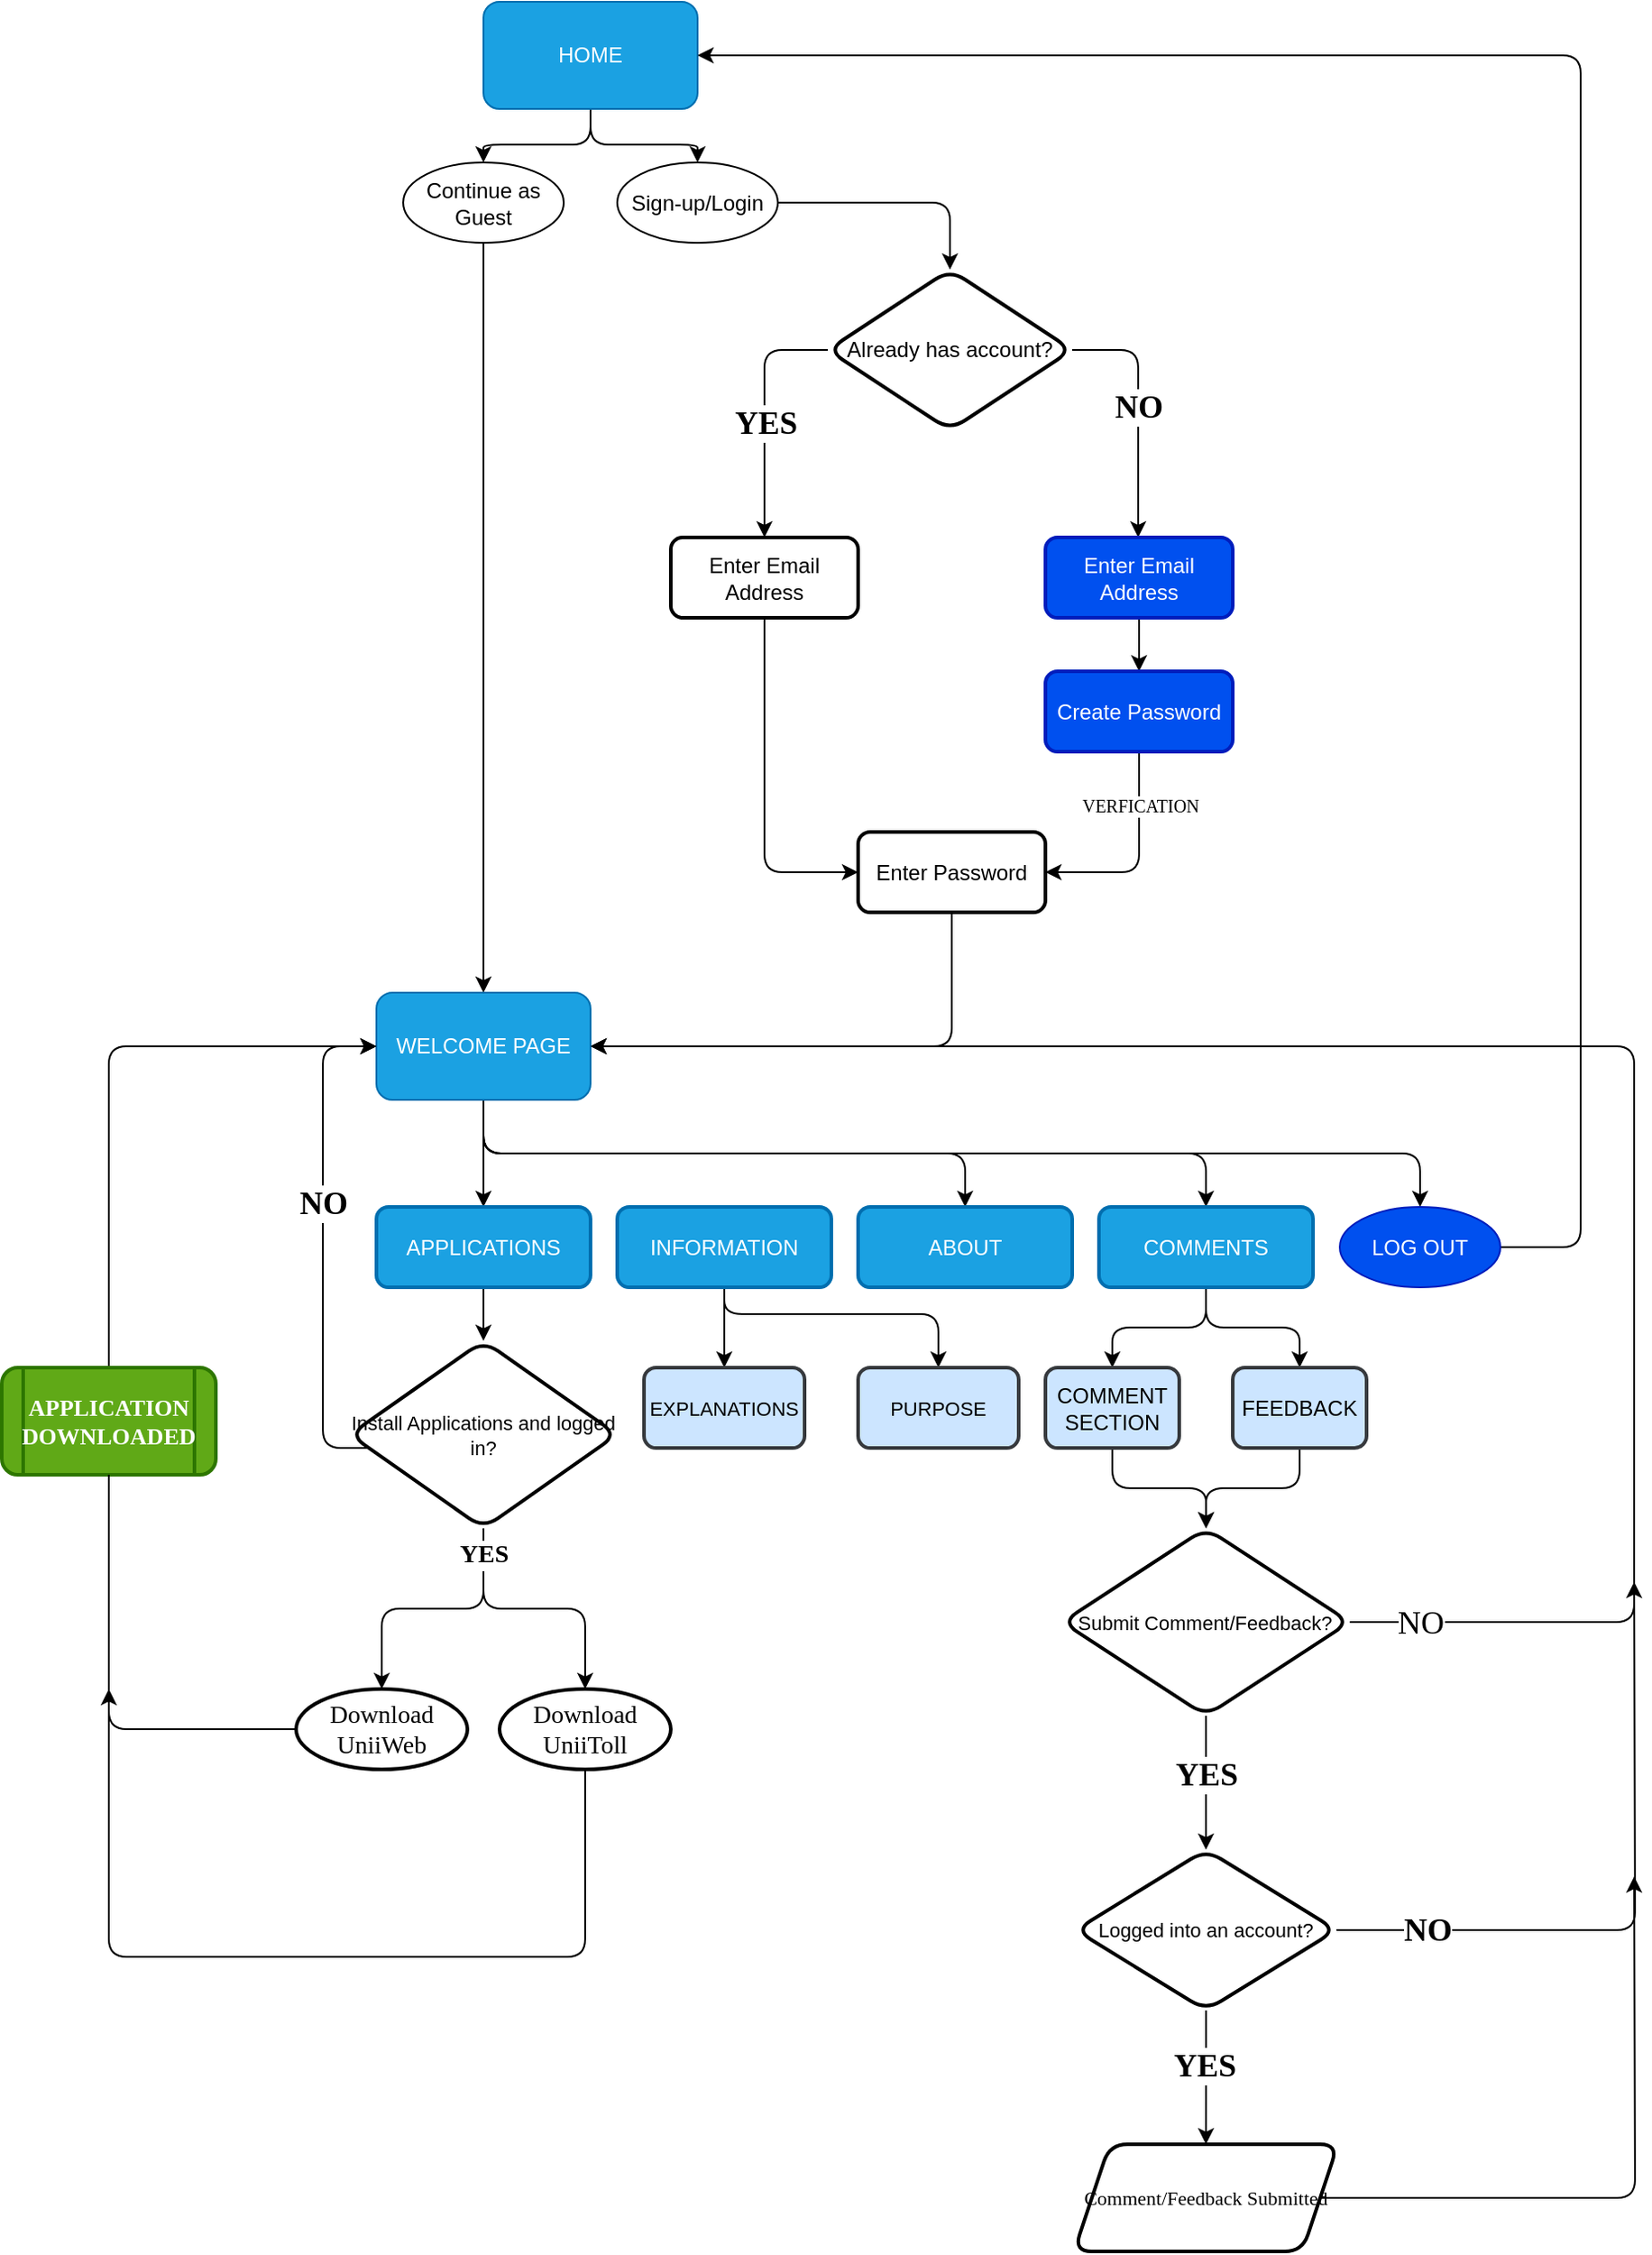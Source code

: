 <mxfile version="15.9.4" type="github">
  <diagram id="qQ9XFI0M0UmNDf1xRuUl" name="Page-1">
    <mxGraphModel dx="2749" dy="1496" grid="1" gridSize="15" guides="1" tooltips="1" connect="1" arrows="1" fold="1" page="1" pageScale="1" pageWidth="2336" pageHeight="1654" background="none" math="0" shadow="0">
      <root>
        <mxCell id="0" />
        <mxCell id="1" parent="0" />
        <mxCell id="EM4_8DvXyZHyaajdwQxu-10" style="edgeStyle=orthogonalEdgeStyle;orthogonalLoop=1;jettySize=auto;html=1;rounded=1;" edge="1" parent="1" source="EM4_8DvXyZHyaajdwQxu-5" target="EM4_8DvXyZHyaajdwQxu-9">
          <mxGeometry relative="1" as="geometry" />
        </mxCell>
        <mxCell id="EM4_8DvXyZHyaajdwQxu-11" style="edgeStyle=orthogonalEdgeStyle;orthogonalLoop=1;jettySize=auto;html=1;entryX=0.5;entryY=0;entryDx=0;entryDy=0;rounded=1;" edge="1" parent="1" source="EM4_8DvXyZHyaajdwQxu-5" target="EM4_8DvXyZHyaajdwQxu-8">
          <mxGeometry relative="1" as="geometry" />
        </mxCell>
        <mxCell id="EM4_8DvXyZHyaajdwQxu-5" value="HOME" style="rounded=1;whiteSpace=wrap;html=1;fillColor=#1ba1e2;strokeColor=#006EAF;fontColor=#ffffff;" vertex="1" parent="1">
          <mxGeometry x="975" y="285" width="120" height="60" as="geometry" />
        </mxCell>
        <mxCell id="EM4_8DvXyZHyaajdwQxu-14" style="edgeStyle=orthogonalEdgeStyle;orthogonalLoop=1;jettySize=auto;html=1;rounded=1;" edge="1" parent="1" source="EM4_8DvXyZHyaajdwQxu-8" target="EM4_8DvXyZHyaajdwQxu-13">
          <mxGeometry relative="1" as="geometry" />
        </mxCell>
        <mxCell id="EM4_8DvXyZHyaajdwQxu-8" value="Sign-up/Login" style="ellipse;whiteSpace=wrap;html=1;rounded=1;shadow=0;glass=0;sketch=0;strokeWidth=1;" vertex="1" parent="1">
          <mxGeometry x="1050" y="375" width="90" height="45" as="geometry" />
        </mxCell>
        <mxCell id="EM4_8DvXyZHyaajdwQxu-33" style="edgeStyle=orthogonalEdgeStyle;orthogonalLoop=1;jettySize=auto;html=1;fontFamily=Lucida Console;fontSize=10;rounded=1;" edge="1" parent="1" source="EM4_8DvXyZHyaajdwQxu-9" target="EM4_8DvXyZHyaajdwQxu-31">
          <mxGeometry relative="1" as="geometry" />
        </mxCell>
        <mxCell id="EM4_8DvXyZHyaajdwQxu-9" value="Continue as Guest" style="ellipse;whiteSpace=wrap;html=1;rounded=1;shadow=0;glass=0;sketch=0;strokeWidth=1;" vertex="1" parent="1">
          <mxGeometry x="930" y="375" width="90" height="45" as="geometry" />
        </mxCell>
        <mxCell id="EM4_8DvXyZHyaajdwQxu-18" style="edgeStyle=orthogonalEdgeStyle;orthogonalLoop=1;jettySize=auto;html=1;rounded=1;" edge="1" parent="1" source="EM4_8DvXyZHyaajdwQxu-13" target="EM4_8DvXyZHyaajdwQxu-17">
          <mxGeometry relative="1" as="geometry">
            <Array as="points">
              <mxPoint x="1342" y="480" />
            </Array>
          </mxGeometry>
        </mxCell>
        <mxCell id="EM4_8DvXyZHyaajdwQxu-19" value="NO" style="edgeLabel;html=1;align=center;verticalAlign=middle;resizable=0;points=[];fontFamily=Lucida Console;fontSize=18;fontStyle=1" vertex="1" connectable="0" parent="EM4_8DvXyZHyaajdwQxu-18">
          <mxGeometry x="-0.029" relative="1" as="geometry">
            <mxPoint as="offset" />
          </mxGeometry>
        </mxCell>
        <mxCell id="EM4_8DvXyZHyaajdwQxu-24" style="edgeStyle=orthogonalEdgeStyle;orthogonalLoop=1;jettySize=auto;html=1;exitX=0;exitY=0.5;exitDx=0;exitDy=0;fontFamily=Lucida Console;fontSize=18;rounded=1;" edge="1" parent="1" source="EM4_8DvXyZHyaajdwQxu-13" target="EM4_8DvXyZHyaajdwQxu-22">
          <mxGeometry relative="1" as="geometry" />
        </mxCell>
        <mxCell id="EM4_8DvXyZHyaajdwQxu-26" value="&lt;b&gt;YES&lt;/b&gt;" style="edgeLabel;html=1;align=center;verticalAlign=middle;resizable=0;points=[];fontSize=18;fontFamily=Lucida Console;" vertex="1" connectable="0" parent="EM4_8DvXyZHyaajdwQxu-24">
          <mxGeometry x="0.082" relative="1" as="geometry">
            <mxPoint as="offset" />
          </mxGeometry>
        </mxCell>
        <mxCell id="EM4_8DvXyZHyaajdwQxu-13" value="Already has account?" style="rhombus;whiteSpace=wrap;html=1;rounded=1;shadow=0;glass=0;sketch=0;strokeColor=#000000;strokeWidth=2;gradientColor=none;" vertex="1" parent="1">
          <mxGeometry x="1168" y="435" width="137" height="90" as="geometry" />
        </mxCell>
        <mxCell id="EM4_8DvXyZHyaajdwQxu-21" style="edgeStyle=orthogonalEdgeStyle;rounded=0;orthogonalLoop=1;jettySize=auto;html=1;entryX=0.5;entryY=0;entryDx=0;entryDy=0;fontFamily=Lucida Console;fontSize=18;" edge="1" parent="1" source="EM4_8DvXyZHyaajdwQxu-17" target="EM4_8DvXyZHyaajdwQxu-20">
          <mxGeometry relative="1" as="geometry" />
        </mxCell>
        <mxCell id="EM4_8DvXyZHyaajdwQxu-17" value="Enter Email Address" style="rounded=1;whiteSpace=wrap;html=1;shadow=0;glass=0;sketch=0;strokeColor=#001DBC;strokeWidth=2;fillColor=#0050ef;fontColor=#ffffff;" vertex="1" parent="1">
          <mxGeometry x="1290" y="585" width="105" height="45" as="geometry" />
        </mxCell>
        <mxCell id="EM4_8DvXyZHyaajdwQxu-28" style="edgeStyle=orthogonalEdgeStyle;orthogonalLoop=1;jettySize=auto;html=1;entryX=1;entryY=0.5;entryDx=0;entryDy=0;fontFamily=Lucida Console;fontSize=18;rounded=1;" edge="1" parent="1" source="EM4_8DvXyZHyaajdwQxu-20" target="EM4_8DvXyZHyaajdwQxu-27">
          <mxGeometry relative="1" as="geometry" />
        </mxCell>
        <mxCell id="EM4_8DvXyZHyaajdwQxu-29" value="&lt;font style=&quot;font-size: 10px;&quot;&gt;VERFICATION&lt;/font&gt;" style="edgeLabel;html=1;align=center;verticalAlign=middle;resizable=0;points=[];fontSize=10;fontFamily=Lucida Console;" vertex="1" connectable="0" parent="EM4_8DvXyZHyaajdwQxu-28">
          <mxGeometry x="0.174" y="1" relative="1" as="geometry">
            <mxPoint x="3" y="-39" as="offset" />
          </mxGeometry>
        </mxCell>
        <mxCell id="EM4_8DvXyZHyaajdwQxu-20" value="Create Password" style="rounded=1;whiteSpace=wrap;html=1;shadow=0;glass=0;sketch=0;strokeColor=#001DBC;strokeWidth=2;fillColor=#0050ef;fontColor=#ffffff;" vertex="1" parent="1">
          <mxGeometry x="1290" y="660" width="105" height="45" as="geometry" />
        </mxCell>
        <mxCell id="EM4_8DvXyZHyaajdwQxu-30" style="edgeStyle=orthogonalEdgeStyle;orthogonalLoop=1;jettySize=auto;html=1;entryX=0;entryY=0.5;entryDx=0;entryDy=0;fontFamily=Lucida Console;fontSize=10;rounded=1;" edge="1" parent="1" source="EM4_8DvXyZHyaajdwQxu-22" target="EM4_8DvXyZHyaajdwQxu-27">
          <mxGeometry relative="1" as="geometry" />
        </mxCell>
        <mxCell id="EM4_8DvXyZHyaajdwQxu-22" value="&lt;div&gt;Enter Email Address&lt;/div&gt;" style="rounded=1;whiteSpace=wrap;html=1;shadow=0;glass=0;sketch=0;strokeColor=#000000;strokeWidth=2;gradientColor=none;" vertex="1" parent="1">
          <mxGeometry x="1080" y="585" width="105" height="45" as="geometry" />
        </mxCell>
        <mxCell id="EM4_8DvXyZHyaajdwQxu-32" style="edgeStyle=orthogonalEdgeStyle;orthogonalLoop=1;jettySize=auto;html=1;entryX=1;entryY=0.5;entryDx=0;entryDy=0;fontFamily=Lucida Console;fontSize=10;rounded=1;" edge="1" parent="1" source="EM4_8DvXyZHyaajdwQxu-27" target="EM4_8DvXyZHyaajdwQxu-31">
          <mxGeometry relative="1" as="geometry">
            <Array as="points">
              <mxPoint x="1238" y="870" />
            </Array>
          </mxGeometry>
        </mxCell>
        <mxCell id="EM4_8DvXyZHyaajdwQxu-27" value="Enter Password" style="rounded=1;whiteSpace=wrap;html=1;shadow=0;glass=0;sketch=0;strokeColor=#000000;strokeWidth=2;gradientColor=none;" vertex="1" parent="1">
          <mxGeometry x="1185" y="750" width="105" height="45" as="geometry" />
        </mxCell>
        <mxCell id="EM4_8DvXyZHyaajdwQxu-41" style="edgeStyle=orthogonalEdgeStyle;orthogonalLoop=1;jettySize=auto;html=1;fontFamily=Lucida Console;fontSize=10;rounded=1;" edge="1" parent="1" source="EM4_8DvXyZHyaajdwQxu-31" target="EM4_8DvXyZHyaajdwQxu-37">
          <mxGeometry relative="1" as="geometry" />
        </mxCell>
        <mxCell id="EM4_8DvXyZHyaajdwQxu-42" style="edgeStyle=orthogonalEdgeStyle;orthogonalLoop=1;jettySize=auto;html=1;fontFamily=Lucida Console;fontSize=10;rounded=1;strokeColor=none;" edge="1" parent="1" target="EM4_8DvXyZHyaajdwQxu-39">
          <mxGeometry relative="1" as="geometry">
            <mxPoint x="975" y="900" as="sourcePoint" />
            <Array as="points">
              <mxPoint x="1110" y="930" />
            </Array>
          </mxGeometry>
        </mxCell>
        <mxCell id="EM4_8DvXyZHyaajdwQxu-43" style="edgeStyle=orthogonalEdgeStyle;orthogonalLoop=1;jettySize=auto;html=1;entryX=0.5;entryY=0;entryDx=0;entryDy=0;fontFamily=Lucida Console;fontSize=10;rounded=1;" edge="1" parent="1" source="EM4_8DvXyZHyaajdwQxu-31" target="EM4_8DvXyZHyaajdwQxu-38">
          <mxGeometry relative="1" as="geometry">
            <Array as="points">
              <mxPoint x="975" y="930" />
              <mxPoint x="1245" y="930" />
            </Array>
          </mxGeometry>
        </mxCell>
        <mxCell id="EM4_8DvXyZHyaajdwQxu-44" style="edgeStyle=orthogonalEdgeStyle;orthogonalLoop=1;jettySize=auto;html=1;fontFamily=Lucida Console;fontSize=10;rounded=1;" edge="1" parent="1" source="EM4_8DvXyZHyaajdwQxu-31" target="EM4_8DvXyZHyaajdwQxu-35">
          <mxGeometry relative="1" as="geometry">
            <Array as="points">
              <mxPoint x="975" y="930" />
              <mxPoint x="1380" y="930" />
            </Array>
          </mxGeometry>
        </mxCell>
        <mxCell id="EM4_8DvXyZHyaajdwQxu-60" style="edgeStyle=orthogonalEdgeStyle;orthogonalLoop=1;jettySize=auto;html=1;fontFamily=Lucida Console;fontSize=11;rounded=1;" edge="1" parent="1" source="EM4_8DvXyZHyaajdwQxu-31" target="EM4_8DvXyZHyaajdwQxu-59">
          <mxGeometry relative="1" as="geometry">
            <Array as="points">
              <mxPoint x="975" y="930" />
              <mxPoint x="1500" y="930" />
            </Array>
          </mxGeometry>
        </mxCell>
        <mxCell id="EM4_8DvXyZHyaajdwQxu-31" value="WELCOME PAGE" style="rounded=1;whiteSpace=wrap;html=1;fillColor=#1ba1e2;strokeColor=#006EAF;fontColor=#ffffff;" vertex="1" parent="1">
          <mxGeometry x="915" y="840" width="120" height="60" as="geometry" />
        </mxCell>
        <mxCell id="EM4_8DvXyZHyaajdwQxu-65" style="edgeStyle=orthogonalEdgeStyle;orthogonalLoop=1;jettySize=auto;html=1;fontFamily=Lucida Console;fontSize=11;rounded=1;" edge="1" parent="1" source="EM4_8DvXyZHyaajdwQxu-35" target="EM4_8DvXyZHyaajdwQxu-62">
          <mxGeometry relative="1" as="geometry" />
        </mxCell>
        <mxCell id="EM4_8DvXyZHyaajdwQxu-66" style="edgeStyle=orthogonalEdgeStyle;orthogonalLoop=1;jettySize=auto;html=1;entryX=0.5;entryY=0;entryDx=0;entryDy=0;fontFamily=Lucida Console;fontSize=11;rounded=1;" edge="1" parent="1" source="EM4_8DvXyZHyaajdwQxu-35" target="EM4_8DvXyZHyaajdwQxu-63">
          <mxGeometry relative="1" as="geometry" />
        </mxCell>
        <mxCell id="EM4_8DvXyZHyaajdwQxu-35" value="COMMENTS" style="rounded=1;whiteSpace=wrap;html=1;fillColor=#1ba1e2;strokeColor=#006EAF;fontColor=#ffffff;strokeWidth=2;" vertex="1" parent="1">
          <mxGeometry x="1320" y="960" width="120" height="45" as="geometry" />
        </mxCell>
        <mxCell id="EM4_8DvXyZHyaajdwQxu-47" style="edgeStyle=orthogonalEdgeStyle;orthogonalLoop=1;jettySize=auto;html=1;fontFamily=Lucida Console;fontSize=10;rounded=1;" edge="1" parent="1" source="EM4_8DvXyZHyaajdwQxu-37" target="EM4_8DvXyZHyaajdwQxu-46">
          <mxGeometry relative="1" as="geometry" />
        </mxCell>
        <mxCell id="EM4_8DvXyZHyaajdwQxu-37" value="APPLICATIONS" style="rounded=1;whiteSpace=wrap;html=1;fillColor=#1ba1e2;strokeColor=#006EAF;fontColor=#ffffff;strokeWidth=2;" vertex="1" parent="1">
          <mxGeometry x="915" y="960" width="120" height="45" as="geometry" />
        </mxCell>
        <mxCell id="EM4_8DvXyZHyaajdwQxu-38" value="ABOUT" style="rounded=1;whiteSpace=wrap;html=1;fillColor=#1ba1e2;strokeColor=#006EAF;fontColor=#ffffff;strokeWidth=2;" vertex="1" parent="1">
          <mxGeometry x="1185" y="960" width="120" height="45" as="geometry" />
        </mxCell>
        <mxCell id="EM4_8DvXyZHyaajdwQxu-98" style="edgeStyle=orthogonalEdgeStyle;rounded=1;orthogonalLoop=1;jettySize=auto;html=1;entryX=0.5;entryY=0;entryDx=0;entryDy=0;fontFamily=Lucida Console;fontSize=11;" edge="1" parent="1" source="EM4_8DvXyZHyaajdwQxu-39" target="EM4_8DvXyZHyaajdwQxu-95">
          <mxGeometry relative="1" as="geometry" />
        </mxCell>
        <mxCell id="EM4_8DvXyZHyaajdwQxu-99" style="edgeStyle=orthogonalEdgeStyle;rounded=1;orthogonalLoop=1;jettySize=auto;html=1;fontFamily=Lucida Console;fontSize=11;" edge="1" parent="1" source="EM4_8DvXyZHyaajdwQxu-39" target="EM4_8DvXyZHyaajdwQxu-96">
          <mxGeometry relative="1" as="geometry">
            <Array as="points">
              <mxPoint x="1110" y="1020" />
              <mxPoint x="1230" y="1020" />
            </Array>
          </mxGeometry>
        </mxCell>
        <mxCell id="EM4_8DvXyZHyaajdwQxu-39" value="INFORMATION" style="rounded=1;whiteSpace=wrap;html=1;fillColor=#1ba1e2;strokeColor=#006EAF;fontColor=#ffffff;strokeWidth=2;" vertex="1" parent="1">
          <mxGeometry x="1050" y="960" width="120" height="45" as="geometry" />
        </mxCell>
        <mxCell id="EM4_8DvXyZHyaajdwQxu-48" style="edgeStyle=orthogonalEdgeStyle;orthogonalLoop=1;jettySize=auto;html=1;fontFamily=Lucida Console;fontSize=10;entryX=0;entryY=0.5;entryDx=0;entryDy=0;rounded=1;" edge="1" parent="1" source="EM4_8DvXyZHyaajdwQxu-46" target="EM4_8DvXyZHyaajdwQxu-31">
          <mxGeometry relative="1" as="geometry">
            <mxPoint x="795" y="855" as="targetPoint" />
            <Array as="points">
              <mxPoint x="885" y="1095" />
              <mxPoint x="885" y="870" />
            </Array>
          </mxGeometry>
        </mxCell>
        <mxCell id="EM4_8DvXyZHyaajdwQxu-49" value="NO" style="edgeLabel;html=1;align=center;verticalAlign=middle;resizable=0;points=[];fontSize=18;fontFamily=Lucida Console;fontStyle=1" vertex="1" connectable="0" parent="EM4_8DvXyZHyaajdwQxu-48">
          <mxGeometry x="0.163" relative="1" as="geometry">
            <mxPoint as="offset" />
          </mxGeometry>
        </mxCell>
        <mxCell id="EM4_8DvXyZHyaajdwQxu-52" style="edgeStyle=orthogonalEdgeStyle;rounded=1;orthogonalLoop=1;jettySize=auto;html=1;fontFamily=Lucida Console;fontSize=14;" edge="1" parent="1" source="EM4_8DvXyZHyaajdwQxu-46" target="EM4_8DvXyZHyaajdwQxu-50">
          <mxGeometry relative="1" as="geometry" />
        </mxCell>
        <mxCell id="EM4_8DvXyZHyaajdwQxu-53" style="edgeStyle=orthogonalEdgeStyle;orthogonalLoop=1;jettySize=auto;html=1;fontFamily=Lucida Console;fontSize=14;rounded=1;" edge="1" parent="1" source="EM4_8DvXyZHyaajdwQxu-46" target="EM4_8DvXyZHyaajdwQxu-51">
          <mxGeometry relative="1" as="geometry" />
        </mxCell>
        <mxCell id="EM4_8DvXyZHyaajdwQxu-56" value="YES" style="edgeLabel;html=1;align=center;verticalAlign=middle;resizable=0;points=[];fontSize=14;fontFamily=Lucida Console;fontStyle=1" vertex="1" connectable="0" parent="EM4_8DvXyZHyaajdwQxu-53">
          <mxGeometry x="-0.526" relative="1" as="geometry">
            <mxPoint y="-20" as="offset" />
          </mxGeometry>
        </mxCell>
        <mxCell id="EM4_8DvXyZHyaajdwQxu-46" value="Install Applications and logged in?" style="rhombus;whiteSpace=wrap;html=1;rounded=1;shadow=0;glass=0;sketch=0;strokeColor=#000000;strokeWidth=2;gradientColor=none;fontSize=11;" vertex="1" parent="1">
          <mxGeometry x="900" y="1035" width="150" height="105" as="geometry" />
        </mxCell>
        <mxCell id="EM4_8DvXyZHyaajdwQxu-57" style="edgeStyle=orthogonalEdgeStyle;orthogonalLoop=1;jettySize=auto;html=1;fontFamily=Lucida Console;fontSize=14;entryX=0;entryY=0.5;entryDx=0;entryDy=0;rounded=1;startArrow=none;" edge="1" parent="1" source="EM4_8DvXyZHyaajdwQxu-93" target="EM4_8DvXyZHyaajdwQxu-31">
          <mxGeometry relative="1" as="geometry">
            <mxPoint x="885" y="870" as="targetPoint" />
            <Array as="points">
              <mxPoint x="765" y="870" />
            </Array>
          </mxGeometry>
        </mxCell>
        <mxCell id="EM4_8DvXyZHyaajdwQxu-50" value="Download UniiWeb" style="ellipse;whiteSpace=wrap;html=1;rounded=1;shadow=0;glass=0;sketch=0;fontFamily=Lucida Console;fontSize=14;strokeColor=#000000;strokeWidth=2;gradientColor=none;" vertex="1" parent="1">
          <mxGeometry x="870" y="1230" width="96" height="45" as="geometry" />
        </mxCell>
        <mxCell id="EM4_8DvXyZHyaajdwQxu-58" style="edgeStyle=orthogonalEdgeStyle;orthogonalLoop=1;jettySize=auto;html=1;fontFamily=Lucida Console;fontSize=14;rounded=1;" edge="1" parent="1" source="EM4_8DvXyZHyaajdwQxu-51">
          <mxGeometry relative="1" as="geometry">
            <mxPoint x="765" y="1230" as="targetPoint" />
            <Array as="points">
              <mxPoint x="1032" y="1380" />
              <mxPoint x="765" y="1380" />
            </Array>
          </mxGeometry>
        </mxCell>
        <mxCell id="EM4_8DvXyZHyaajdwQxu-51" value="Download UniiToll" style="ellipse;whiteSpace=wrap;html=1;rounded=1;shadow=0;glass=0;sketch=0;fontFamily=Lucida Console;fontSize=14;strokeColor=#000000;strokeWidth=2;gradientColor=none;" vertex="1" parent="1">
          <mxGeometry x="984" y="1230" width="96" height="45" as="geometry" />
        </mxCell>
        <mxCell id="EM4_8DvXyZHyaajdwQxu-61" style="edgeStyle=orthogonalEdgeStyle;orthogonalLoop=1;jettySize=auto;html=1;fontFamily=Lucida Console;fontSize=11;entryX=1;entryY=0.5;entryDx=0;entryDy=0;rounded=1;" edge="1" parent="1" source="EM4_8DvXyZHyaajdwQxu-59" target="EM4_8DvXyZHyaajdwQxu-5">
          <mxGeometry relative="1" as="geometry">
            <mxPoint x="1485" y="315" as="targetPoint" />
            <Array as="points">
              <mxPoint x="1590" y="983" />
              <mxPoint x="1590" y="315" />
            </Array>
          </mxGeometry>
        </mxCell>
        <mxCell id="EM4_8DvXyZHyaajdwQxu-59" value="LOG OUT" style="ellipse;whiteSpace=wrap;html=1;rounded=1;shadow=0;glass=0;sketch=0;strokeWidth=1;fillColor=#0050ef;fontColor=#ffffff;strokeColor=#001DBC;" vertex="1" parent="1">
          <mxGeometry x="1455" y="960" width="90" height="45" as="geometry" />
        </mxCell>
        <mxCell id="EM4_8DvXyZHyaajdwQxu-71" value="" style="edgeStyle=orthogonalEdgeStyle;rounded=1;orthogonalLoop=1;jettySize=auto;html=1;fontFamily=Lucida Console;fontSize=11;" edge="1" parent="1" source="EM4_8DvXyZHyaajdwQxu-62" target="EM4_8DvXyZHyaajdwQxu-68">
          <mxGeometry relative="1" as="geometry" />
        </mxCell>
        <mxCell id="EM4_8DvXyZHyaajdwQxu-62" value="COMMENT SECTION" style="rounded=1;whiteSpace=wrap;html=1;fillColor=#cce5ff;strokeColor=#36393d;strokeWidth=2;" vertex="1" parent="1">
          <mxGeometry x="1290" y="1050" width="75" height="45" as="geometry" />
        </mxCell>
        <mxCell id="EM4_8DvXyZHyaajdwQxu-69" style="edgeStyle=orthogonalEdgeStyle;rounded=1;orthogonalLoop=1;jettySize=auto;html=1;fontFamily=Lucida Console;fontSize=11;" edge="1" parent="1" source="EM4_8DvXyZHyaajdwQxu-63" target="EM4_8DvXyZHyaajdwQxu-68">
          <mxGeometry relative="1" as="geometry" />
        </mxCell>
        <mxCell id="EM4_8DvXyZHyaajdwQxu-63" value="FEEDBACK" style="rounded=1;whiteSpace=wrap;html=1;fillColor=#cce5ff;strokeColor=#36393d;strokeWidth=2;" vertex="1" parent="1">
          <mxGeometry x="1395" y="1050" width="75" height="45" as="geometry" />
        </mxCell>
        <mxCell id="EM4_8DvXyZHyaajdwQxu-74" style="edgeStyle=orthogonalEdgeStyle;rounded=1;orthogonalLoop=1;jettySize=auto;html=1;exitX=0.5;exitY=1;exitDx=0;exitDy=0;entryX=0.5;entryY=0;entryDx=0;entryDy=0;fontFamily=Lucida Console;fontSize=11;" edge="1" parent="1" source="EM4_8DvXyZHyaajdwQxu-68" target="EM4_8DvXyZHyaajdwQxu-72">
          <mxGeometry relative="1" as="geometry" />
        </mxCell>
        <mxCell id="EM4_8DvXyZHyaajdwQxu-85" value="YES" style="edgeLabel;html=1;align=center;verticalAlign=middle;resizable=0;points=[];fontSize=18;fontFamily=Lucida Console;fontStyle=1" vertex="1" connectable="0" parent="EM4_8DvXyZHyaajdwQxu-74">
          <mxGeometry x="-0.124" relative="1" as="geometry">
            <mxPoint as="offset" />
          </mxGeometry>
        </mxCell>
        <mxCell id="EM4_8DvXyZHyaajdwQxu-76" style="edgeStyle=orthogonalEdgeStyle;rounded=1;orthogonalLoop=1;jettySize=auto;html=1;fontFamily=Lucida Console;fontSize=11;entryX=1;entryY=0.5;entryDx=0;entryDy=0;" edge="1" parent="1" source="EM4_8DvXyZHyaajdwQxu-68" target="EM4_8DvXyZHyaajdwQxu-31">
          <mxGeometry relative="1" as="geometry">
            <mxPoint x="1650" y="855" as="targetPoint" />
            <Array as="points">
              <mxPoint x="1620" y="1193" />
              <mxPoint x="1620" y="870" />
            </Array>
          </mxGeometry>
        </mxCell>
        <mxCell id="EM4_8DvXyZHyaajdwQxu-79" value="NO" style="edgeLabel;html=1;align=center;verticalAlign=middle;resizable=0;points=[];fontSize=18;fontFamily=Lucida Console;" vertex="1" connectable="0" parent="EM4_8DvXyZHyaajdwQxu-76">
          <mxGeometry x="-0.918" y="-2" relative="1" as="geometry">
            <mxPoint x="-4" y="-2" as="offset" />
          </mxGeometry>
        </mxCell>
        <mxCell id="EM4_8DvXyZHyaajdwQxu-68" value="Submit Comment/Feedback?" style="rhombus;whiteSpace=wrap;html=1;rounded=1;shadow=0;glass=0;sketch=0;strokeColor=#000000;strokeWidth=2;gradientColor=none;fontSize=11;" vertex="1" parent="1">
          <mxGeometry x="1299.38" y="1140" width="161.25" height="105" as="geometry" />
        </mxCell>
        <mxCell id="EM4_8DvXyZHyaajdwQxu-75" style="edgeStyle=orthogonalEdgeStyle;rounded=1;orthogonalLoop=1;jettySize=auto;html=1;fontFamily=Lucida Console;fontSize=11;" edge="1" parent="1" source="EM4_8DvXyZHyaajdwQxu-72" target="EM4_8DvXyZHyaajdwQxu-73">
          <mxGeometry relative="1" as="geometry" />
        </mxCell>
        <mxCell id="EM4_8DvXyZHyaajdwQxu-83" value="YES" style="edgeLabel;html=1;align=center;verticalAlign=middle;resizable=0;points=[];fontSize=18;fontFamily=Lucida Console;fontStyle=1" vertex="1" connectable="0" parent="EM4_8DvXyZHyaajdwQxu-75">
          <mxGeometry x="0.157" y="2" relative="1" as="geometry">
            <mxPoint x="-3" y="-13" as="offset" />
          </mxGeometry>
        </mxCell>
        <mxCell id="EM4_8DvXyZHyaajdwQxu-77" style="edgeStyle=orthogonalEdgeStyle;rounded=1;orthogonalLoop=1;jettySize=auto;html=1;fontFamily=Lucida Console;fontSize=11;" edge="1" parent="1" source="EM4_8DvXyZHyaajdwQxu-72">
          <mxGeometry relative="1" as="geometry">
            <mxPoint x="1620" y="1170" as="targetPoint" />
          </mxGeometry>
        </mxCell>
        <mxCell id="EM4_8DvXyZHyaajdwQxu-78" value="NO" style="edgeLabel;html=1;align=center;verticalAlign=middle;resizable=0;points=[];fontSize=18;fontFamily=Lucida Console;fontStyle=1" vertex="1" connectable="0" parent="EM4_8DvXyZHyaajdwQxu-77">
          <mxGeometry x="-0.77" y="4" relative="1" as="geometry">
            <mxPoint x="9" y="4" as="offset" />
          </mxGeometry>
        </mxCell>
        <mxCell id="EM4_8DvXyZHyaajdwQxu-72" value="Logged into an account?" style="rhombus;whiteSpace=wrap;html=1;rounded=1;shadow=0;glass=0;sketch=0;strokeColor=#000000;strokeWidth=2;gradientColor=none;fontSize=11;" vertex="1" parent="1">
          <mxGeometry x="1306.88" y="1320" width="146.25" height="90" as="geometry" />
        </mxCell>
        <mxCell id="EM4_8DvXyZHyaajdwQxu-92" style="edgeStyle=orthogonalEdgeStyle;rounded=1;orthogonalLoop=1;jettySize=auto;html=1;fontFamily=Lucida Console;fontSize=18;" edge="1" parent="1" source="EM4_8DvXyZHyaajdwQxu-73">
          <mxGeometry relative="1" as="geometry">
            <mxPoint x="1620" y="1335" as="targetPoint" />
          </mxGeometry>
        </mxCell>
        <mxCell id="EM4_8DvXyZHyaajdwQxu-73" value="Comment/Feedback Submitted" style="shape=parallelogram;perimeter=parallelogramPerimeter;whiteSpace=wrap;html=1;fixedSize=1;rounded=1;shadow=0;glass=0;sketch=0;fontFamily=Lucida Console;fontSize=11;strokeColor=#000000;strokeWidth=2;gradientColor=none;" vertex="1" parent="1">
          <mxGeometry x="1306.01" y="1485" width="148" height="60" as="geometry" />
        </mxCell>
        <mxCell id="EM4_8DvXyZHyaajdwQxu-93" value="APPLICATION DOWNLOADED" style="shape=process;whiteSpace=wrap;html=1;backgroundOutline=1;rounded=1;shadow=0;glass=0;sketch=0;fontFamily=Lucida Console;fontSize=13;strokeColor=#2D7600;strokeWidth=2;fontStyle=1;fillColor=#60a917;fontColor=#ffffff;" vertex="1" parent="1">
          <mxGeometry x="705" y="1050" width="120" height="60" as="geometry" />
        </mxCell>
        <mxCell id="EM4_8DvXyZHyaajdwQxu-94" value="" style="edgeStyle=orthogonalEdgeStyle;orthogonalLoop=1;jettySize=auto;html=1;fontFamily=Lucida Console;fontSize=14;entryX=0.5;entryY=1;entryDx=0;entryDy=0;rounded=1;endArrow=none;" edge="1" parent="1" source="EM4_8DvXyZHyaajdwQxu-50" target="EM4_8DvXyZHyaajdwQxu-93">
          <mxGeometry relative="1" as="geometry">
            <mxPoint x="915" y="870" as="targetPoint" />
            <mxPoint x="870" y="1252.5" as="sourcePoint" />
            <Array as="points">
              <mxPoint x="765" y="1253" />
            </Array>
          </mxGeometry>
        </mxCell>
        <mxCell id="EM4_8DvXyZHyaajdwQxu-95" value="&lt;font style=&quot;font-size: 11px&quot;&gt;EXPLANATIONS&lt;/font&gt;" style="rounded=1;whiteSpace=wrap;html=1;fillColor=#cce5ff;strokeColor=#36393d;strokeWidth=2;" vertex="1" parent="1">
          <mxGeometry x="1065" y="1050" width="90" height="45" as="geometry" />
        </mxCell>
        <mxCell id="EM4_8DvXyZHyaajdwQxu-96" value="&lt;font style=&quot;font-size: 11px&quot;&gt;PURPOSE&lt;/font&gt;" style="rounded=1;whiteSpace=wrap;html=1;fillColor=#cce5ff;strokeColor=#36393d;strokeWidth=2;" vertex="1" parent="1">
          <mxGeometry x="1185" y="1050" width="90" height="45" as="geometry" />
        </mxCell>
      </root>
    </mxGraphModel>
  </diagram>
</mxfile>

